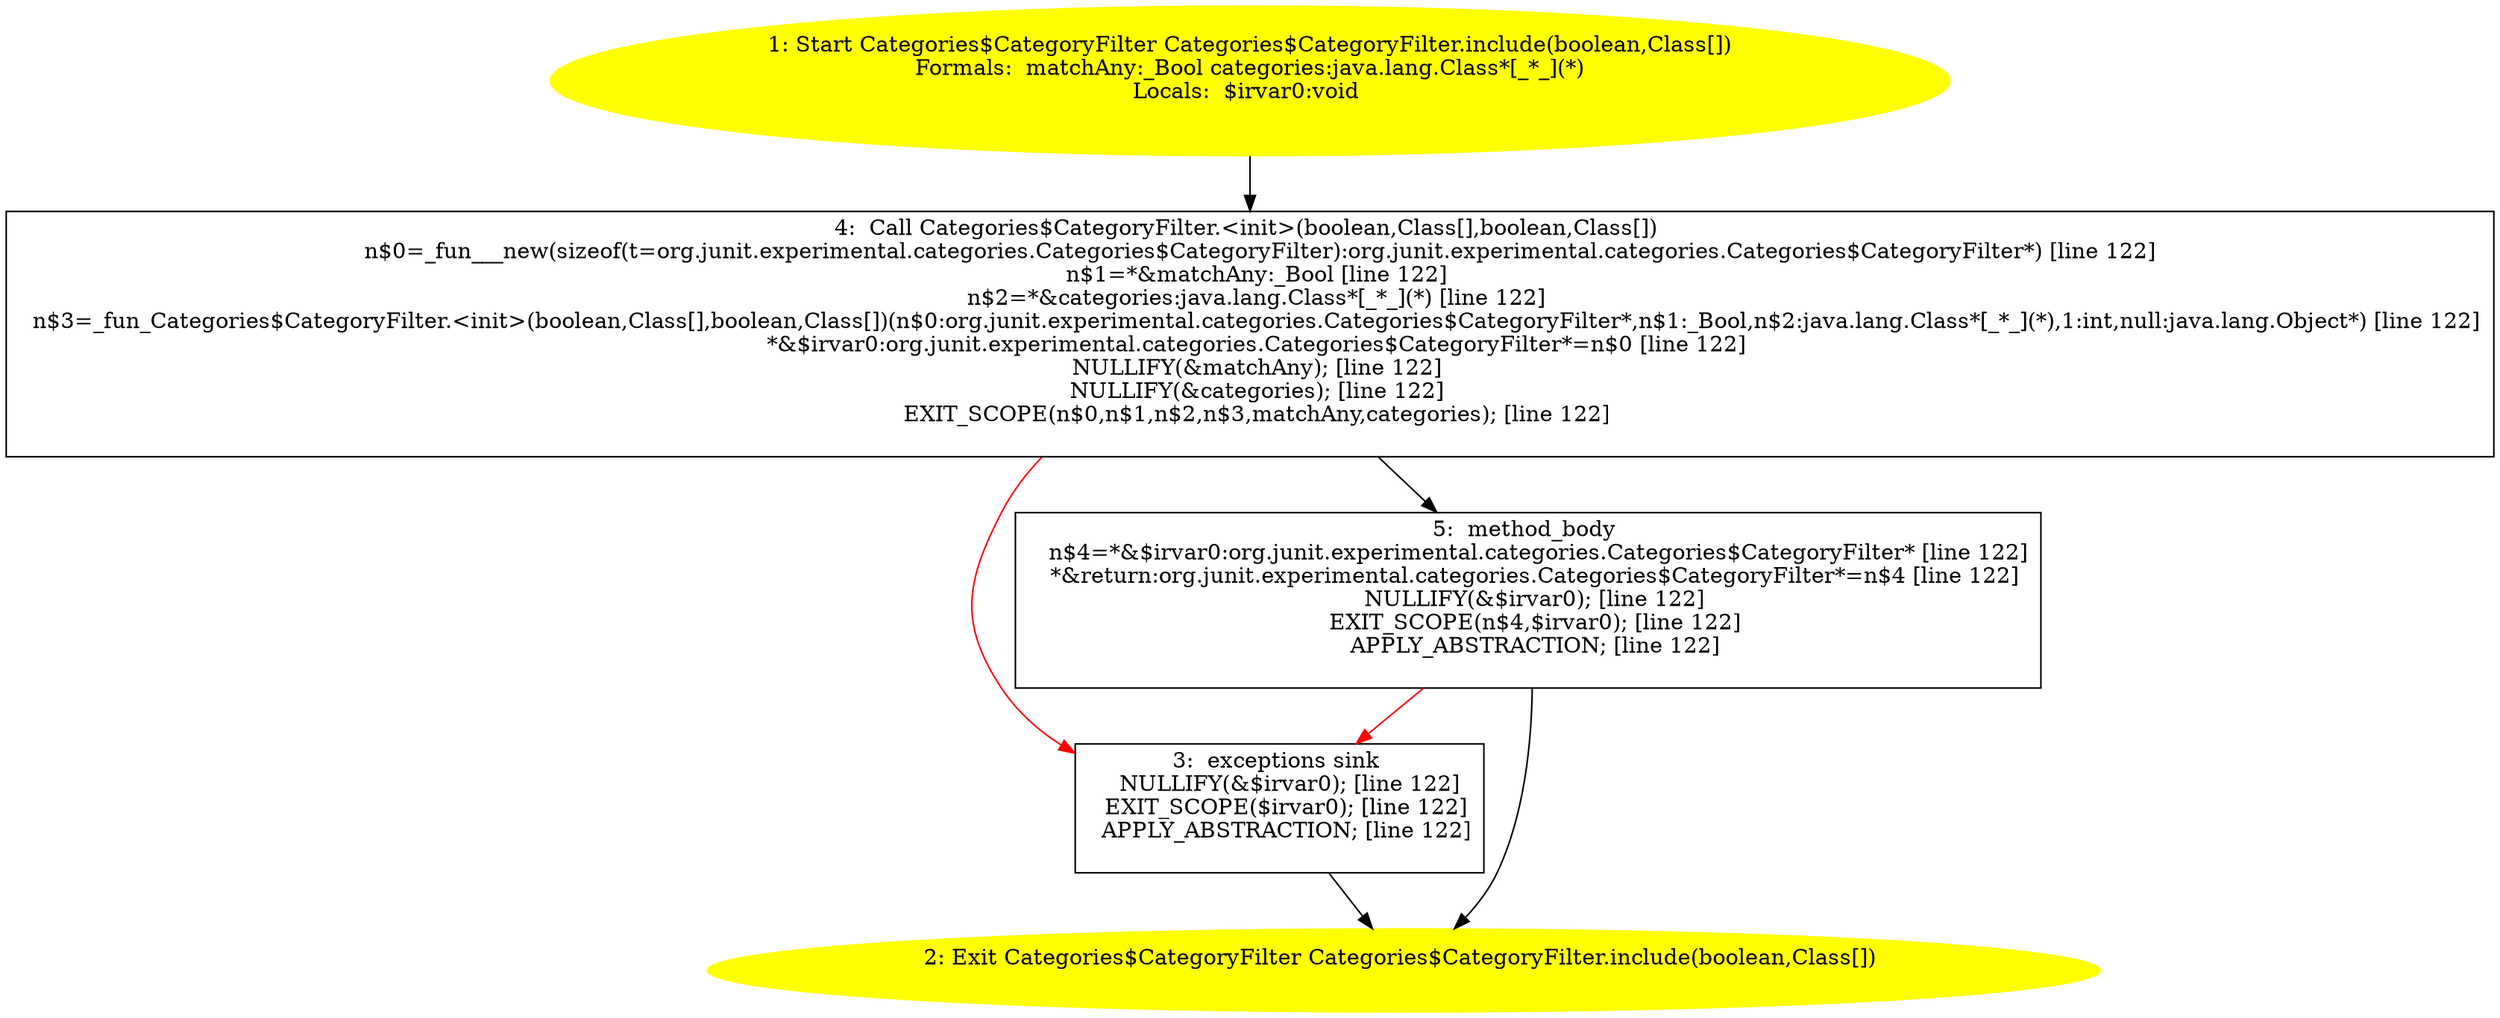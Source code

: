 /* @generated */
digraph cfg {
"org.junit.experimental.categories.Categories$CategoryFilter.include(boolean,java.lang.Class[]):org.j.98284edd02dfd19a90483413e025267c_1" [label="1: Start Categories$CategoryFilter Categories$CategoryFilter.include(boolean,Class[])\nFormals:  matchAny:_Bool categories:java.lang.Class*[_*_](*)\nLocals:  $irvar0:void \n  " color=yellow style=filled]
	

	 "org.junit.experimental.categories.Categories$CategoryFilter.include(boolean,java.lang.Class[]):org.j.98284edd02dfd19a90483413e025267c_1" -> "org.junit.experimental.categories.Categories$CategoryFilter.include(boolean,java.lang.Class[]):org.j.98284edd02dfd19a90483413e025267c_4" ;
"org.junit.experimental.categories.Categories$CategoryFilter.include(boolean,java.lang.Class[]):org.j.98284edd02dfd19a90483413e025267c_2" [label="2: Exit Categories$CategoryFilter Categories$CategoryFilter.include(boolean,Class[]) \n  " color=yellow style=filled]
	

"org.junit.experimental.categories.Categories$CategoryFilter.include(boolean,java.lang.Class[]):org.j.98284edd02dfd19a90483413e025267c_3" [label="3:  exceptions sink \n   NULLIFY(&$irvar0); [line 122]\n  EXIT_SCOPE($irvar0); [line 122]\n  APPLY_ABSTRACTION; [line 122]\n " shape="box"]
	

	 "org.junit.experimental.categories.Categories$CategoryFilter.include(boolean,java.lang.Class[]):org.j.98284edd02dfd19a90483413e025267c_3" -> "org.junit.experimental.categories.Categories$CategoryFilter.include(boolean,java.lang.Class[]):org.j.98284edd02dfd19a90483413e025267c_2" ;
"org.junit.experimental.categories.Categories$CategoryFilter.include(boolean,java.lang.Class[]):org.j.98284edd02dfd19a90483413e025267c_4" [label="4:  Call Categories$CategoryFilter.<init>(boolean,Class[],boolean,Class[]) \n   n$0=_fun___new(sizeof(t=org.junit.experimental.categories.Categories$CategoryFilter):org.junit.experimental.categories.Categories$CategoryFilter*) [line 122]\n  n$1=*&matchAny:_Bool [line 122]\n  n$2=*&categories:java.lang.Class*[_*_](*) [line 122]\n  n$3=_fun_Categories$CategoryFilter.<init>(boolean,Class[],boolean,Class[])(n$0:org.junit.experimental.categories.Categories$CategoryFilter*,n$1:_Bool,n$2:java.lang.Class*[_*_](*),1:int,null:java.lang.Object*) [line 122]\n  *&$irvar0:org.junit.experimental.categories.Categories$CategoryFilter*=n$0 [line 122]\n  NULLIFY(&matchAny); [line 122]\n  NULLIFY(&categories); [line 122]\n  EXIT_SCOPE(n$0,n$1,n$2,n$3,matchAny,categories); [line 122]\n " shape="box"]
	

	 "org.junit.experimental.categories.Categories$CategoryFilter.include(boolean,java.lang.Class[]):org.j.98284edd02dfd19a90483413e025267c_4" -> "org.junit.experimental.categories.Categories$CategoryFilter.include(boolean,java.lang.Class[]):org.j.98284edd02dfd19a90483413e025267c_5" ;
	 "org.junit.experimental.categories.Categories$CategoryFilter.include(boolean,java.lang.Class[]):org.j.98284edd02dfd19a90483413e025267c_4" -> "org.junit.experimental.categories.Categories$CategoryFilter.include(boolean,java.lang.Class[]):org.j.98284edd02dfd19a90483413e025267c_3" [color="red" ];
"org.junit.experimental.categories.Categories$CategoryFilter.include(boolean,java.lang.Class[]):org.j.98284edd02dfd19a90483413e025267c_5" [label="5:  method_body \n   n$4=*&$irvar0:org.junit.experimental.categories.Categories$CategoryFilter* [line 122]\n  *&return:org.junit.experimental.categories.Categories$CategoryFilter*=n$4 [line 122]\n  NULLIFY(&$irvar0); [line 122]\n  EXIT_SCOPE(n$4,$irvar0); [line 122]\n  APPLY_ABSTRACTION; [line 122]\n " shape="box"]
	

	 "org.junit.experimental.categories.Categories$CategoryFilter.include(boolean,java.lang.Class[]):org.j.98284edd02dfd19a90483413e025267c_5" -> "org.junit.experimental.categories.Categories$CategoryFilter.include(boolean,java.lang.Class[]):org.j.98284edd02dfd19a90483413e025267c_2" ;
	 "org.junit.experimental.categories.Categories$CategoryFilter.include(boolean,java.lang.Class[]):org.j.98284edd02dfd19a90483413e025267c_5" -> "org.junit.experimental.categories.Categories$CategoryFilter.include(boolean,java.lang.Class[]):org.j.98284edd02dfd19a90483413e025267c_3" [color="red" ];
}
